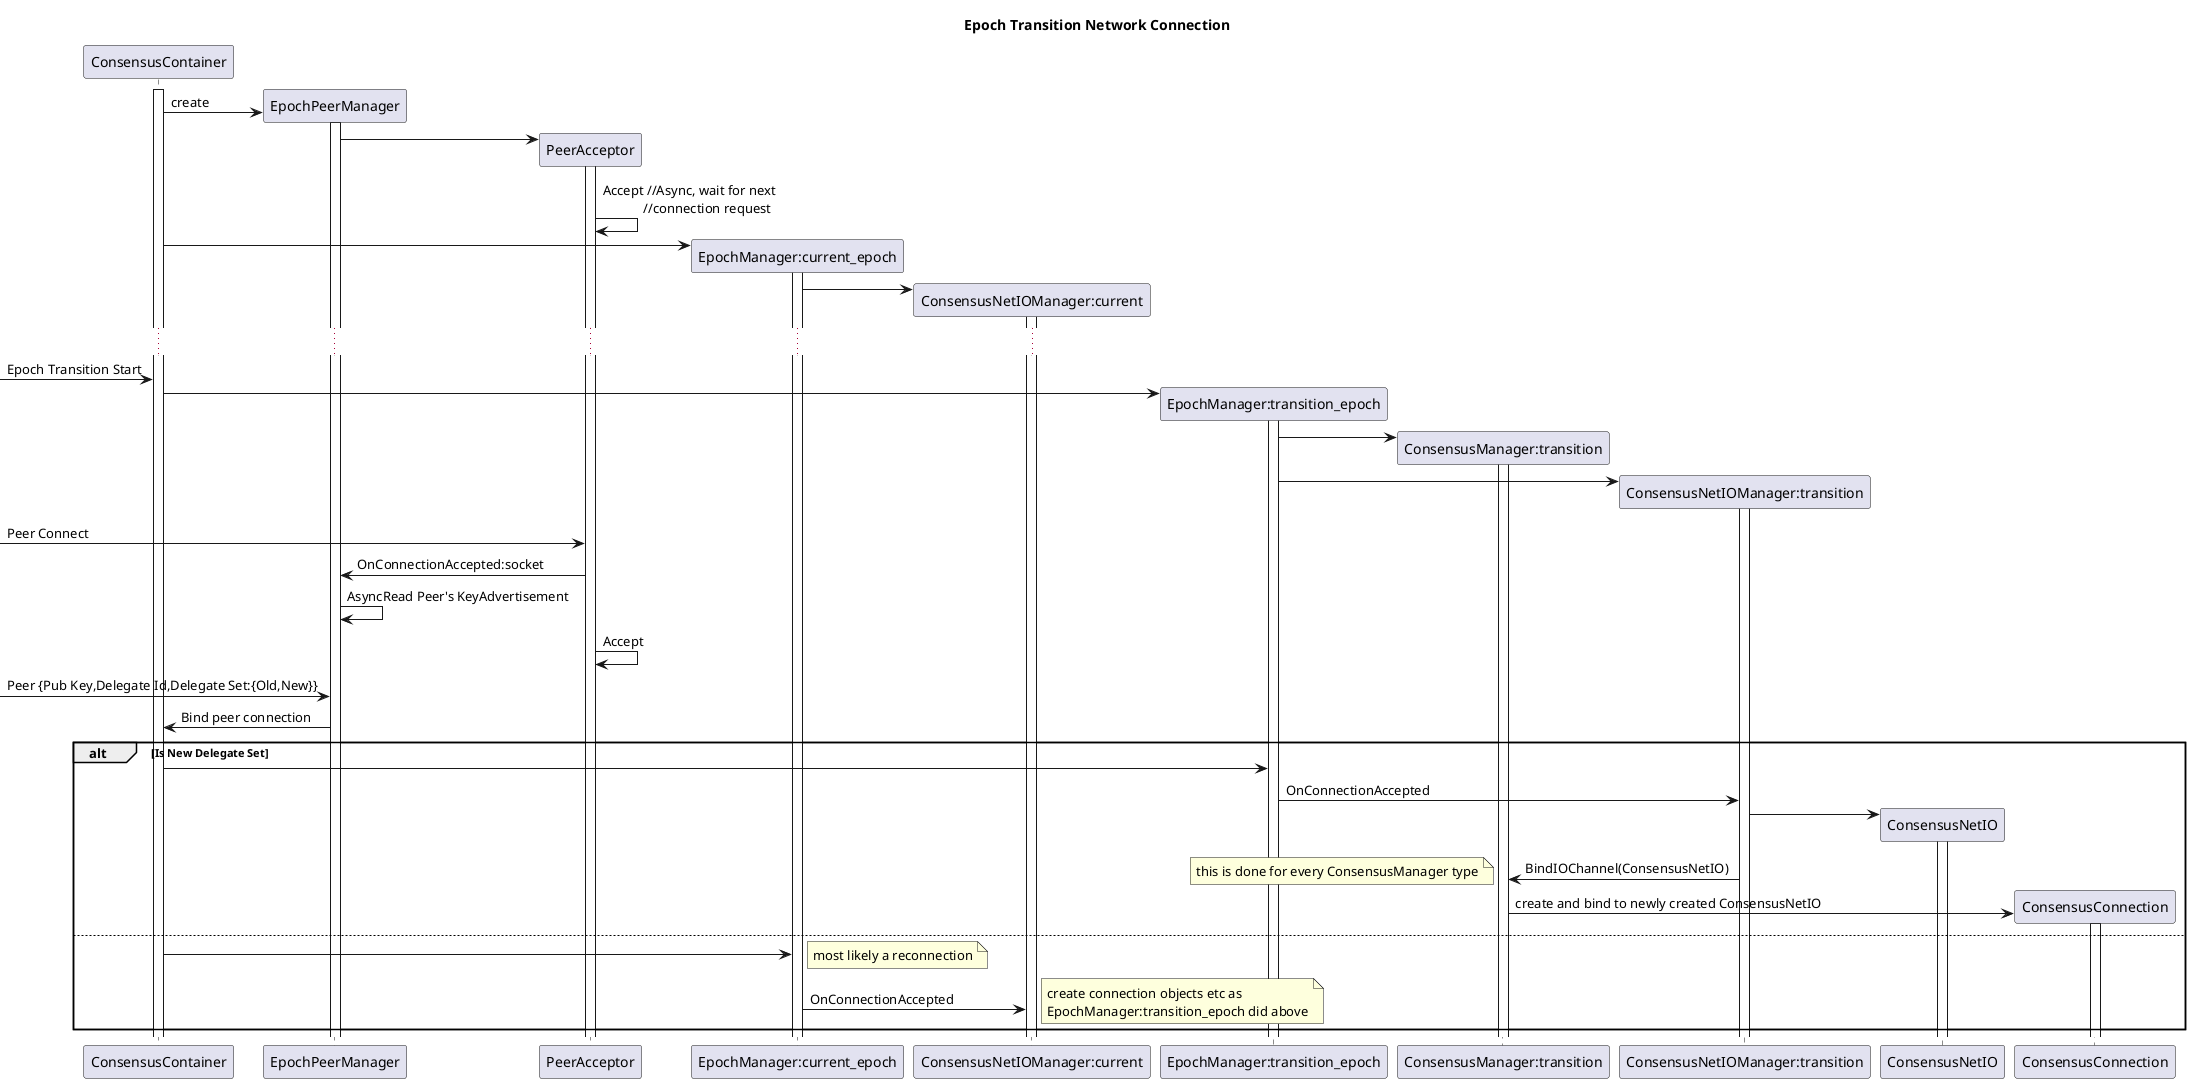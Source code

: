 @startuml

Title Epoch Transition Network Connection

participant ConsensusContainer
activate ConsensusContainer

create EpochPeerManager
ConsensusContainer -> EpochPeerManager  : create
activate EpochPeerManager

create PeerAcceptor
EpochPeerManager -> PeerAcceptor
activate PeerAcceptor
PeerAcceptor -> PeerAcceptor : Accept //Async, wait for next\n            //connection request

participant "EpochManager:current_epoch" as current_epoch
create current_epoch
ConsensusContainer -> current_epoch
activate current_epoch

participant "ConsensusNetIOManager:current" as current_net
create current_net
current_epoch -> current_net
activate current_net

...
[-> ConsensusContainer : Epoch Transition Start

participant "EpochManager:transition_epoch" as transition_epoch
create transition_epoch
ConsensusContainer -> transition_epoch
activate transition_epoch

participant "ConsensusManager:transition" as transition_consensus
create transition_consensus
transition_epoch -> transition_consensus
activate transition_consensus

participant "ConsensusNetIOManager:transition" as transition_net
create transition_net
transition_epoch -> transition_net
activate transition_net

[-> PeerAcceptor : Peer Connect
PeerAcceptor -> EpochPeerManager : OnConnectionAccepted:socket
EpochPeerManager -> EpochPeerManager : AsyncRead Peer's KeyAdvertisement

PeerAcceptor -> PeerAcceptor : Accept 


[-> EpochPeerManager : Peer {Pub Key,Delegate Id,Delegate Set:{Old,New}}
EpochPeerManager -> ConsensusContainer : Bind peer connection
alt Is New Delegate Set
    ConsensusContainer -> transition_epoch : 
    transition_epoch -> transition_net : OnConnectionAccepted
    
    participant ConsensusNetIO
    create ConsensusNetIO
    transition_net -> ConsensusNetIO
    activate ConsensusNetIO
    
    transition_net -> transition_consensus : BindIOChannel(ConsensusNetIO)
    note left : this is done for every ConsensusManager type
    
    participant ConsensusConnection
    create ConsensusConnection
    transition_consensus -> ConsensusConnection : create and bind to newly created ConsensusNetIO
    activate ConsensusConnection
    
else
    ConsensusContainer -> current_epoch 
    note right: most likely a reconnection
    current_epoch -> current_net : OnConnectionAccepted 
    note right: create connection objects etc as\nEpochManager:transition_epoch did above
end
@enduml

: Bind socket to ConsensusNetIOManager/ConsensusNetIO/ConsensusManager/ConsensusConnection
: Bind socket to ConsensusNetIOManager/ConsensusNetIO/ConsensusManager/ConsensusConnection